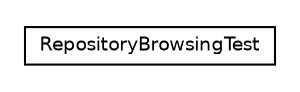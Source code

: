 #!/usr/local/bin/dot
#
# Class diagram 
# Generated by UmlGraph version 4.6 (http://www.spinellis.gr/sw/umlgraph)
#

digraph G {
	edge [fontname="Helvetica",fontsize=10,labelfontname="Helvetica",labelfontsize=10];
	node [fontname="Helvetica",fontsize=10,shape=plaintext];
	// org.apache.maven.archiva.database.browsing.RepositoryBrowsingTest
	c4036 [label=<<table border="0" cellborder="1" cellspacing="0" cellpadding="2" port="p" href="./RepositoryBrowsingTest.html">
		<tr><td><table border="0" cellspacing="0" cellpadding="1">
			<tr><td> RepositoryBrowsingTest </td></tr>
		</table></td></tr>
		</table>>, fontname="Helvetica", fontcolor="black", fontsize=9.0];
}

